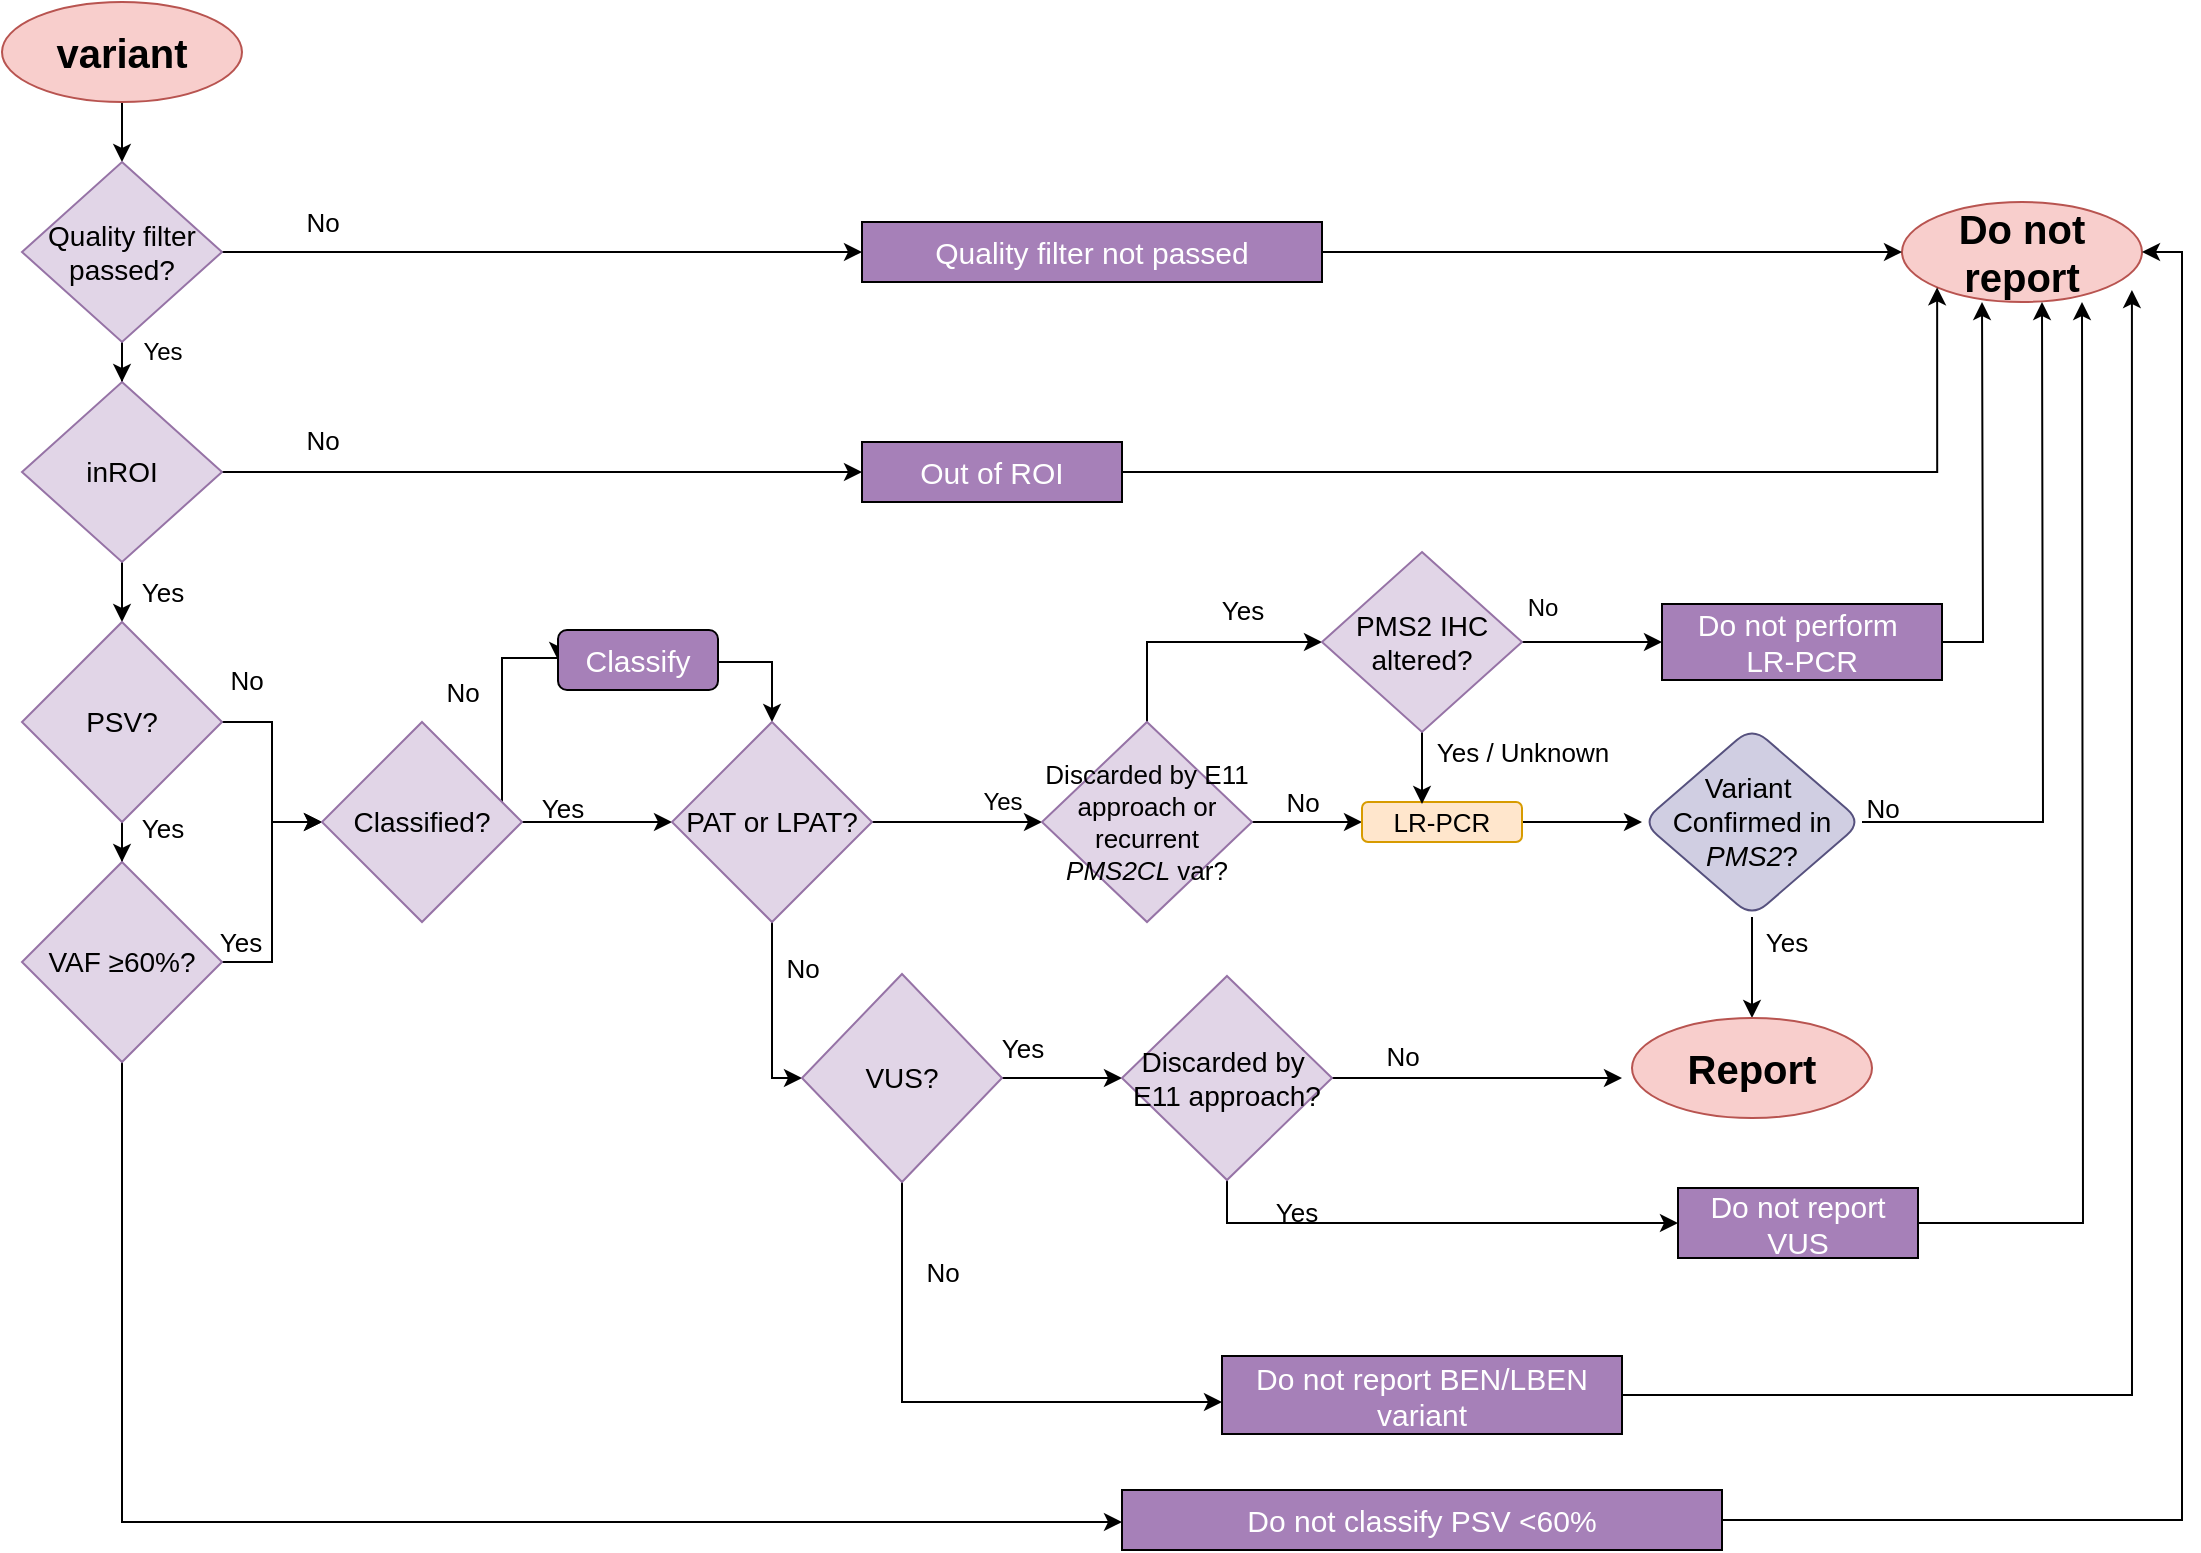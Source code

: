 <mxfile version="22.1.17" type="github">
  <diagram name="Page-1" id="Qz9lvQuuYSKgR6KqhHCB">
    <mxGraphModel dx="1504" dy="837" grid="1" gridSize="10" guides="1" tooltips="1" connect="1" arrows="1" fold="1" page="1" pageScale="1" pageWidth="850" pageHeight="1100" math="0" shadow="0">
      <root>
        <mxCell id="0" />
        <mxCell id="1" parent="0" />
        <mxCell id="L2tWmQwmKj26mh4VTE-m-6" style="edgeStyle=orthogonalEdgeStyle;rounded=0;orthogonalLoop=1;jettySize=auto;html=1;entryX=0.5;entryY=0;entryDx=0;entryDy=0;" parent="1" source="L2tWmQwmKj26mh4VTE-m-1" target="L2tWmQwmKj26mh4VTE-m-2" edge="1">
          <mxGeometry relative="1" as="geometry" />
        </mxCell>
        <mxCell id="L2tWmQwmKj26mh4VTE-m-1" value="&lt;font style=&quot;font-size: 20px;&quot;&gt;&lt;b&gt;&lt;font style=&quot;font-size: 20px;&quot;&gt;variant&lt;/font&gt;&lt;/b&gt;&lt;/font&gt;" style="ellipse;whiteSpace=wrap;html=1;fillColor=#f8cecc;strokeColor=#b85450;" parent="1" vertex="1">
          <mxGeometry x="40" y="150" width="120" height="50" as="geometry" />
        </mxCell>
        <mxCell id="L2tWmQwmKj26mh4VTE-m-11" style="edgeStyle=orthogonalEdgeStyle;rounded=0;orthogonalLoop=1;jettySize=auto;html=1;entryX=0;entryY=0.5;entryDx=0;entryDy=0;" parent="1" source="L2tWmQwmKj26mh4VTE-m-2" target="L2tWmQwmKj26mh4VTE-m-10" edge="1">
          <mxGeometry relative="1" as="geometry" />
        </mxCell>
        <mxCell id="L2tWmQwmKj26mh4VTE-m-16" style="edgeStyle=orthogonalEdgeStyle;rounded=0;orthogonalLoop=1;jettySize=auto;html=1;entryX=0.5;entryY=0;entryDx=0;entryDy=0;" parent="1" source="L2tWmQwmKj26mh4VTE-m-2" target="L2tWmQwmKj26mh4VTE-m-3" edge="1">
          <mxGeometry relative="1" as="geometry" />
        </mxCell>
        <mxCell id="L2tWmQwmKj26mh4VTE-m-2" value="Quality filter passed?" style="rhombus;whiteSpace=wrap;html=1;fillColor=#e1d5e7;strokeColor=#9673a6;fontSize=14;" parent="1" vertex="1">
          <mxGeometry x="50" y="230" width="100" height="90" as="geometry" />
        </mxCell>
        <mxCell id="L2tWmQwmKj26mh4VTE-m-14" value="" style="edgeStyle=orthogonalEdgeStyle;rounded=0;orthogonalLoop=1;jettySize=auto;html=1;" parent="1" source="L2tWmQwmKj26mh4VTE-m-3" target="L2tWmQwmKj26mh4VTE-m-13" edge="1">
          <mxGeometry relative="1" as="geometry" />
        </mxCell>
        <mxCell id="L2tWmQwmKj26mh4VTE-m-19" style="edgeStyle=orthogonalEdgeStyle;rounded=0;orthogonalLoop=1;jettySize=auto;html=1;entryX=0.5;entryY=0;entryDx=0;entryDy=0;" parent="1" source="L2tWmQwmKj26mh4VTE-m-3" target="L2tWmQwmKj26mh4VTE-m-4" edge="1">
          <mxGeometry relative="1" as="geometry" />
        </mxCell>
        <mxCell id="L2tWmQwmKj26mh4VTE-m-3" value="inROI" style="rhombus;whiteSpace=wrap;html=1;fillColor=#e1d5e7;strokeColor=#9673a6;fontSize=14;" parent="1" vertex="1">
          <mxGeometry x="50" y="340" width="100" height="90" as="geometry" />
        </mxCell>
        <mxCell id="L2tWmQwmKj26mh4VTE-m-22" style="edgeStyle=orthogonalEdgeStyle;rounded=0;orthogonalLoop=1;jettySize=auto;html=1;entryX=0.5;entryY=0;entryDx=0;entryDy=0;" parent="1" source="L2tWmQwmKj26mh4VTE-m-4" target="L2tWmQwmKj26mh4VTE-m-21" edge="1">
          <mxGeometry relative="1" as="geometry" />
        </mxCell>
        <mxCell id="L2tWmQwmKj26mh4VTE-m-30" style="edgeStyle=orthogonalEdgeStyle;rounded=0;orthogonalLoop=1;jettySize=auto;html=1;" parent="1" source="L2tWmQwmKj26mh4VTE-m-4" target="L2tWmQwmKj26mh4VTE-m-23" edge="1">
          <mxGeometry relative="1" as="geometry" />
        </mxCell>
        <mxCell id="L2tWmQwmKj26mh4VTE-m-4" value="PSV?" style="rhombus;whiteSpace=wrap;html=1;fillColor=#e1d5e7;strokeColor=#9673a6;fontSize=14;" parent="1" vertex="1">
          <mxGeometry x="50" y="460" width="100" height="100" as="geometry" />
        </mxCell>
        <mxCell id="L2tWmQwmKj26mh4VTE-m-5" value="&lt;font size=&quot;1&quot;&gt;&lt;b&gt;&lt;font style=&quot;font-size: 20px;&quot;&gt;Do not report&lt;/font&gt;&lt;/b&gt;&lt;/font&gt;" style="ellipse;whiteSpace=wrap;html=1;fillColor=#f8cecc;strokeColor=#b85450;gradientColor=none;fontSize=16;" parent="1" vertex="1">
          <mxGeometry x="990" y="250" width="120" height="50" as="geometry" />
        </mxCell>
        <mxCell id="L2tWmQwmKj26mh4VTE-m-8" value="No" style="text;html=1;align=center;verticalAlign=middle;resizable=0;points=[];autosize=1;strokeColor=none;fillColor=none;fontSize=13;" parent="1" vertex="1">
          <mxGeometry x="180" y="245" width="40" height="30" as="geometry" />
        </mxCell>
        <mxCell id="QqOgwovUE7Cm6XVnJNRR-2" style="edgeStyle=orthogonalEdgeStyle;rounded=0;orthogonalLoop=1;jettySize=auto;html=1;" edge="1" parent="1" source="L2tWmQwmKj26mh4VTE-m-10" target="L2tWmQwmKj26mh4VTE-m-5">
          <mxGeometry relative="1" as="geometry" />
        </mxCell>
        <mxCell id="L2tWmQwmKj26mh4VTE-m-10" value="Quality filter not passed" style="rounded=0;whiteSpace=wrap;html=1;fillColor=#A680B8;fontSize=15;fontColor=#ffffff;" parent="1" vertex="1">
          <mxGeometry x="470" y="260" width="230" height="30" as="geometry" />
        </mxCell>
        <mxCell id="L2tWmQwmKj26mh4VTE-m-15" style="edgeStyle=orthogonalEdgeStyle;rounded=0;orthogonalLoop=1;jettySize=auto;html=1;entryX=0;entryY=1;entryDx=0;entryDy=0;" parent="1" source="L2tWmQwmKj26mh4VTE-m-13" target="L2tWmQwmKj26mh4VTE-m-5" edge="1">
          <mxGeometry relative="1" as="geometry" />
        </mxCell>
        <mxCell id="L2tWmQwmKj26mh4VTE-m-13" value="Out of ROI" style="whiteSpace=wrap;html=1;fillColor=#A680B8;fontSize=15;fontColor=#ffffff;" parent="1" vertex="1">
          <mxGeometry x="470" y="370" width="130" height="30" as="geometry" />
        </mxCell>
        <mxCell id="L2tWmQwmKj26mh4VTE-m-17" value="Yes" style="text;html=1;align=center;verticalAlign=middle;resizable=0;points=[];autosize=1;strokeColor=none;fillColor=none;" parent="1" vertex="1">
          <mxGeometry x="100" y="310" width="40" height="30" as="geometry" />
        </mxCell>
        <mxCell id="L2tWmQwmKj26mh4VTE-m-18" value="No" style="text;html=1;align=center;verticalAlign=middle;resizable=0;points=[];autosize=1;strokeColor=none;fillColor=none;fontSize=13;" parent="1" vertex="1">
          <mxGeometry x="180" y="354" width="40" height="30" as="geometry" />
        </mxCell>
        <mxCell id="L2tWmQwmKj26mh4VTE-m-20" value="Yes" style="text;html=1;align=center;verticalAlign=middle;resizable=0;points=[];autosize=1;strokeColor=none;fillColor=none;fontSize=13;" parent="1" vertex="1">
          <mxGeometry x="100" y="430" width="40" height="30" as="geometry" />
        </mxCell>
        <mxCell id="L2tWmQwmKj26mh4VTE-m-27" value="" style="edgeStyle=orthogonalEdgeStyle;rounded=0;orthogonalLoop=1;jettySize=auto;html=1;" parent="1" source="L2tWmQwmKj26mh4VTE-m-21" target="L2tWmQwmKj26mh4VTE-m-26" edge="1">
          <mxGeometry relative="1" as="geometry">
            <Array as="points">
              <mxPoint x="100" y="910" />
              <mxPoint x="670" y="910" />
            </Array>
          </mxGeometry>
        </mxCell>
        <mxCell id="L2tWmQwmKj26mh4VTE-m-31" style="edgeStyle=orthogonalEdgeStyle;rounded=0;orthogonalLoop=1;jettySize=auto;html=1;" parent="1" source="L2tWmQwmKj26mh4VTE-m-21" target="L2tWmQwmKj26mh4VTE-m-23" edge="1">
          <mxGeometry relative="1" as="geometry" />
        </mxCell>
        <mxCell id="L2tWmQwmKj26mh4VTE-m-21" value="VAF ≥60%?" style="rhombus;whiteSpace=wrap;html=1;fillColor=#e1d5e7;strokeColor=#9673a6;fontSize=14;" parent="1" vertex="1">
          <mxGeometry x="50" y="580" width="100" height="100" as="geometry" />
        </mxCell>
        <mxCell id="L2tWmQwmKj26mh4VTE-m-43" style="edgeStyle=orthogonalEdgeStyle;rounded=0;orthogonalLoop=1;jettySize=auto;html=1;entryX=0;entryY=0.5;entryDx=0;entryDy=0;" parent="1" source="L2tWmQwmKj26mh4VTE-m-23" target="L2tWmQwmKj26mh4VTE-m-35" edge="1">
          <mxGeometry relative="1" as="geometry">
            <Array as="points">
              <mxPoint x="290" y="478" />
            </Array>
          </mxGeometry>
        </mxCell>
        <mxCell id="L2tWmQwmKj26mh4VTE-m-45" value="" style="edgeStyle=orthogonalEdgeStyle;rounded=0;orthogonalLoop=1;jettySize=auto;html=1;" parent="1" source="L2tWmQwmKj26mh4VTE-m-23" target="L2tWmQwmKj26mh4VTE-m-44" edge="1">
          <mxGeometry relative="1" as="geometry" />
        </mxCell>
        <mxCell id="L2tWmQwmKj26mh4VTE-m-23" value="Classified?" style="rhombus;whiteSpace=wrap;html=1;fillColor=#e1d5e7;strokeColor=#9673a6;fontSize=14;" parent="1" vertex="1">
          <mxGeometry x="200" y="510" width="100" height="100" as="geometry" />
        </mxCell>
        <mxCell id="L2tWmQwmKj26mh4VTE-m-95" style="edgeStyle=orthogonalEdgeStyle;rounded=0;orthogonalLoop=1;jettySize=auto;html=1;entryX=1;entryY=0.5;entryDx=0;entryDy=0;" parent="1" source="L2tWmQwmKj26mh4VTE-m-26" target="L2tWmQwmKj26mh4VTE-m-5" edge="1">
          <mxGeometry relative="1" as="geometry" />
        </mxCell>
        <mxCell id="L2tWmQwmKj26mh4VTE-m-26" value="&lt;font style=&quot;font-size: 15px;&quot;&gt;Do not classify PSV &amp;lt;60%&lt;/font&gt;" style="whiteSpace=wrap;html=1;fillColor=#A680B8;fontSize=13;fontColor=#ffffff;" parent="1" vertex="1">
          <mxGeometry x="600" y="894" width="300" height="30" as="geometry" />
        </mxCell>
        <mxCell id="L2tWmQwmKj26mh4VTE-m-32" value="No" style="text;html=1;align=center;verticalAlign=middle;resizable=0;points=[];autosize=1;strokeColor=none;fillColor=none;fontSize=13;" parent="1" vertex="1">
          <mxGeometry x="142" y="474" width="40" height="30" as="geometry" />
        </mxCell>
        <mxCell id="L2tWmQwmKj26mh4VTE-m-33" value="Yes" style="text;html=1;align=center;verticalAlign=middle;resizable=0;points=[];autosize=1;strokeColor=none;fillColor=none;fontSize=13;" parent="1" vertex="1">
          <mxGeometry x="139" y="605" width="40" height="30" as="geometry" />
        </mxCell>
        <mxCell id="L2tWmQwmKj26mh4VTE-m-48" style="edgeStyle=orthogonalEdgeStyle;rounded=0;orthogonalLoop=1;jettySize=auto;html=1;entryX=0.5;entryY=0;entryDx=0;entryDy=0;" parent="1" source="L2tWmQwmKj26mh4VTE-m-35" target="L2tWmQwmKj26mh4VTE-m-44" edge="1">
          <mxGeometry relative="1" as="geometry">
            <Array as="points">
              <mxPoint x="425" y="480" />
            </Array>
          </mxGeometry>
        </mxCell>
        <mxCell id="L2tWmQwmKj26mh4VTE-m-35" value="Classify " style="rounded=1;whiteSpace=wrap;html=1;fillColor=#A680B8;fontSize=15;fontColor=#ffffff;" parent="1" vertex="1">
          <mxGeometry x="318" y="464" width="80" height="30" as="geometry" />
        </mxCell>
        <mxCell id="L2tWmQwmKj26mh4VTE-m-47" value="" style="edgeStyle=orthogonalEdgeStyle;rounded=0;orthogonalLoop=1;jettySize=auto;html=1;" parent="1" source="L2tWmQwmKj26mh4VTE-m-44" target="L2tWmQwmKj26mh4VTE-m-46" edge="1">
          <mxGeometry relative="1" as="geometry" />
        </mxCell>
        <mxCell id="L2tWmQwmKj26mh4VTE-m-63" style="edgeStyle=orthogonalEdgeStyle;rounded=0;orthogonalLoop=1;jettySize=auto;html=1;entryX=0;entryY=0.5;entryDx=0;entryDy=0;" parent="1" source="L2tWmQwmKj26mh4VTE-m-44" target="L2tWmQwmKj26mh4VTE-m-62" edge="1">
          <mxGeometry relative="1" as="geometry">
            <Array as="points">
              <mxPoint x="425" y="688" />
            </Array>
          </mxGeometry>
        </mxCell>
        <mxCell id="L2tWmQwmKj26mh4VTE-m-44" value="PAT or LPAT?" style="rhombus;whiteSpace=wrap;html=1;fillColor=#e1d5e7;strokeColor=#9673a6;fontSize=14;" parent="1" vertex="1">
          <mxGeometry x="375" y="510" width="100" height="100" as="geometry" />
        </mxCell>
        <mxCell id="L2tWmQwmKj26mh4VTE-m-51" style="edgeStyle=orthogonalEdgeStyle;rounded=0;orthogonalLoop=1;jettySize=auto;html=1;entryX=0;entryY=0.5;entryDx=0;entryDy=0;" parent="1" source="L2tWmQwmKj26mh4VTE-m-46" target="L2tWmQwmKj26mh4VTE-m-49" edge="1">
          <mxGeometry relative="1" as="geometry" />
        </mxCell>
        <mxCell id="L2tWmQwmKj26mh4VTE-m-55" style="edgeStyle=orthogonalEdgeStyle;rounded=0;orthogonalLoop=1;jettySize=auto;html=1;exitX=0.5;exitY=0;exitDx=0;exitDy=0;entryX=0;entryY=0.5;entryDx=0;entryDy=0;" parent="1" source="L2tWmQwmKj26mh4VTE-m-46" target="L2tWmQwmKj26mh4VTE-m-54" edge="1">
          <mxGeometry relative="1" as="geometry" />
        </mxCell>
        <mxCell id="L2tWmQwmKj26mh4VTE-m-46" value="&lt;font style=&quot;font-size: 13px;&quot;&gt;Discarded by E11 approach or recurrent &lt;i&gt;PMS2CL&lt;/i&gt; var?&lt;/font&gt;" style="rhombus;whiteSpace=wrap;html=1;fillColor=#e1d5e7;strokeColor=#9673a6;fontSize=12.5;" parent="1" vertex="1">
          <mxGeometry x="560" y="510" width="105" height="100" as="geometry" />
        </mxCell>
        <mxCell id="L2tWmQwmKj26mh4VTE-m-86" value="" style="edgeStyle=orthogonalEdgeStyle;rounded=0;orthogonalLoop=1;jettySize=auto;html=1;" parent="1" source="L2tWmQwmKj26mh4VTE-m-49" target="L2tWmQwmKj26mh4VTE-m-85" edge="1">
          <mxGeometry relative="1" as="geometry" />
        </mxCell>
        <mxCell id="L2tWmQwmKj26mh4VTE-m-49" value="LR-PCR" style="rounded=1;whiteSpace=wrap;html=1;fillColor=#ffe6cc;strokeColor=#d79b00;fontSize=13;" parent="1" vertex="1">
          <mxGeometry x="720" y="550" width="80" height="20" as="geometry" />
        </mxCell>
        <mxCell id="L2tWmQwmKj26mh4VTE-m-50" value="Yes" style="text;html=1;align=center;verticalAlign=middle;resizable=0;points=[];autosize=1;strokeColor=none;fillColor=none;" parent="1" vertex="1">
          <mxGeometry x="520" y="535" width="40" height="30" as="geometry" />
        </mxCell>
        <mxCell id="L2tWmQwmKj26mh4VTE-m-52" value="No" style="text;html=1;align=center;verticalAlign=middle;resizable=0;points=[];autosize=1;strokeColor=none;fillColor=none;fontSize=13;" parent="1" vertex="1">
          <mxGeometry x="670" y="535" width="40" height="30" as="geometry" />
        </mxCell>
        <mxCell id="L2tWmQwmKj26mh4VTE-m-57" style="edgeStyle=orthogonalEdgeStyle;rounded=0;orthogonalLoop=1;jettySize=auto;html=1;entryX=0.375;entryY=0.05;entryDx=0;entryDy=0;entryPerimeter=0;" parent="1" source="L2tWmQwmKj26mh4VTE-m-54" target="L2tWmQwmKj26mh4VTE-m-49" edge="1">
          <mxGeometry relative="1" as="geometry" />
        </mxCell>
        <mxCell id="L2tWmQwmKj26mh4VTE-m-68" value="" style="edgeStyle=orthogonalEdgeStyle;rounded=0;orthogonalLoop=1;jettySize=auto;html=1;" parent="1" source="L2tWmQwmKj26mh4VTE-m-54" target="L2tWmQwmKj26mh4VTE-m-67" edge="1">
          <mxGeometry relative="1" as="geometry" />
        </mxCell>
        <mxCell id="L2tWmQwmKj26mh4VTE-m-54" value="PMS2 IHC altered?" style="rhombus;whiteSpace=wrap;html=1;fillColor=#e1d5e7;strokeColor=#9673a6;fontSize=14;" parent="1" vertex="1">
          <mxGeometry x="700" y="425" width="100" height="90" as="geometry" />
        </mxCell>
        <mxCell id="L2tWmQwmKj26mh4VTE-m-56" value="Yes" style="text;html=1;align=center;verticalAlign=middle;resizable=0;points=[];autosize=1;strokeColor=none;fillColor=none;fontSize=13;" parent="1" vertex="1">
          <mxGeometry x="640" y="439" width="40" height="30" as="geometry" />
        </mxCell>
        <mxCell id="L2tWmQwmKj26mh4VTE-m-58" value="&lt;font style=&quot;font-size: 13px;&quot;&gt;Yes / Unknown&lt;/font&gt;" style="text;html=1;align=center;verticalAlign=middle;resizable=0;points=[];autosize=1;strokeColor=none;fillColor=none;" parent="1" vertex="1">
          <mxGeometry x="745" y="510" width="110" height="30" as="geometry" />
        </mxCell>
        <mxCell id="L2tWmQwmKj26mh4VTE-m-60" value="No" style="text;html=1;align=center;verticalAlign=middle;resizable=0;points=[];autosize=1;strokeColor=none;fillColor=none;" parent="1" vertex="1">
          <mxGeometry x="790" y="438" width="40" height="30" as="geometry" />
        </mxCell>
        <mxCell id="L2tWmQwmKj26mh4VTE-m-71" style="edgeStyle=orthogonalEdgeStyle;rounded=0;orthogonalLoop=1;jettySize=auto;html=1;" parent="1" source="L2tWmQwmKj26mh4VTE-m-62" target="L2tWmQwmKj26mh4VTE-m-70" edge="1">
          <mxGeometry relative="1" as="geometry" />
        </mxCell>
        <mxCell id="L2tWmQwmKj26mh4VTE-m-75" value="" style="edgeStyle=orthogonalEdgeStyle;rounded=0;orthogonalLoop=1;jettySize=auto;html=1;" parent="1" source="L2tWmQwmKj26mh4VTE-m-62" target="L2tWmQwmKj26mh4VTE-m-74" edge="1">
          <mxGeometry relative="1" as="geometry">
            <Array as="points">
              <mxPoint x="490" y="850" />
            </Array>
          </mxGeometry>
        </mxCell>
        <mxCell id="L2tWmQwmKj26mh4VTE-m-62" value="VUS?" style="rhombus;whiteSpace=wrap;html=1;fillColor=#e1d5e7;strokeColor=#9673a6;fontSize=14;" parent="1" vertex="1">
          <mxGeometry x="440" y="636" width="100" height="104" as="geometry" />
        </mxCell>
        <mxCell id="L2tWmQwmKj26mh4VTE-m-64" value="No" style="text;html=1;align=center;verticalAlign=middle;resizable=0;points=[];autosize=1;strokeColor=none;fillColor=none;fontSize=13;" parent="1" vertex="1">
          <mxGeometry x="420" y="618" width="40" height="30" as="geometry" />
        </mxCell>
        <mxCell id="L2tWmQwmKj26mh4VTE-m-98" style="edgeStyle=orthogonalEdgeStyle;rounded=0;orthogonalLoop=1;jettySize=auto;html=1;" parent="1" source="L2tWmQwmKj26mh4VTE-m-67" edge="1">
          <mxGeometry relative="1" as="geometry">
            <mxPoint x="1030" y="300" as="targetPoint" />
          </mxGeometry>
        </mxCell>
        <mxCell id="L2tWmQwmKj26mh4VTE-m-67" value="&lt;div&gt;Do not perform&amp;nbsp;&lt;/div&gt;&lt;div&gt;LR-PCR&lt;/div&gt;" style="whiteSpace=wrap;html=1;fillColor=#A680B8;fontSize=15;fontColor=#ffffff;" parent="1" vertex="1">
          <mxGeometry x="870" y="451" width="140" height="38" as="geometry" />
        </mxCell>
        <mxCell id="L2tWmQwmKj26mh4VTE-m-97" style="edgeStyle=orthogonalEdgeStyle;rounded=0;orthogonalLoop=1;jettySize=auto;html=1;entryX=0;entryY=0.5;entryDx=0;entryDy=0;" parent="1" source="L2tWmQwmKj26mh4VTE-m-70" target="L2tWmQwmKj26mh4VTE-m-81" edge="1">
          <mxGeometry relative="1" as="geometry">
            <Array as="points">
              <mxPoint x="653" y="761" />
            </Array>
          </mxGeometry>
        </mxCell>
        <mxCell id="L2tWmQwmKj26mh4VTE-m-100" style="edgeStyle=orthogonalEdgeStyle;rounded=0;orthogonalLoop=1;jettySize=auto;html=1;" parent="1" source="L2tWmQwmKj26mh4VTE-m-70" edge="1">
          <mxGeometry relative="1" as="geometry">
            <mxPoint x="850" y="688" as="targetPoint" />
          </mxGeometry>
        </mxCell>
        <mxCell id="L2tWmQwmKj26mh4VTE-m-70" value="&lt;div style=&quot;font-size: 14px;&quot;&gt;Discarded by&amp;nbsp;&lt;/div&gt;&lt;div style=&quot;font-size: 14px;&quot;&gt;E11 approach?&lt;/div&gt;" style="rhombus;whiteSpace=wrap;html=1;fillColor=#e1d5e7;strokeColor=#9673a6;fontSize=14;" parent="1" vertex="1">
          <mxGeometry x="600" y="637" width="105" height="102" as="geometry" />
        </mxCell>
        <mxCell id="L2tWmQwmKj26mh4VTE-m-72" value="Yes" style="text;html=1;align=center;verticalAlign=middle;resizable=0;points=[];autosize=1;strokeColor=none;fillColor=none;fontSize=13;" parent="1" vertex="1">
          <mxGeometry x="530" y="658" width="40" height="30" as="geometry" />
        </mxCell>
        <mxCell id="L2tWmQwmKj26mh4VTE-m-99" style="edgeStyle=orthogonalEdgeStyle;rounded=0;orthogonalLoop=1;jettySize=auto;html=1;entryX=0.958;entryY=0.88;entryDx=0;entryDy=0;entryPerimeter=0;" parent="1" source="L2tWmQwmKj26mh4VTE-m-74" target="L2tWmQwmKj26mh4VTE-m-5" edge="1">
          <mxGeometry relative="1" as="geometry" />
        </mxCell>
        <mxCell id="L2tWmQwmKj26mh4VTE-m-74" value="Do not report BEN/LBEN variant" style="whiteSpace=wrap;html=1;fillColor=#A680B8;fontSize=15;fontColor=#ffffff;" parent="1" vertex="1">
          <mxGeometry x="650" y="827" width="200" height="39" as="geometry" />
        </mxCell>
        <mxCell id="L2tWmQwmKj26mh4VTE-m-80" value="Yes" style="text;html=1;align=center;verticalAlign=middle;resizable=0;points=[];autosize=1;strokeColor=none;fillColor=none;fontSize=13;" parent="1" vertex="1">
          <mxGeometry x="667" y="740" width="40" height="30" as="geometry" />
        </mxCell>
        <mxCell id="L2tWmQwmKj26mh4VTE-m-83" style="edgeStyle=orthogonalEdgeStyle;rounded=0;orthogonalLoop=1;jettySize=auto;html=1;" parent="1" source="L2tWmQwmKj26mh4VTE-m-81" edge="1">
          <mxGeometry relative="1" as="geometry">
            <mxPoint x="1080" y="300" as="targetPoint" />
          </mxGeometry>
        </mxCell>
        <mxCell id="L2tWmQwmKj26mh4VTE-m-81" value="&lt;font style=&quot;font-size: 15px;&quot;&gt;Do not report VUS&lt;/font&gt;" style="whiteSpace=wrap;html=1;fillColor=#A680B8;fontSize=13;fontColor=#ffffff;" parent="1" vertex="1">
          <mxGeometry x="878" y="743" width="120" height="35" as="geometry" />
        </mxCell>
        <mxCell id="L2tWmQwmKj26mh4VTE-m-87" style="edgeStyle=orthogonalEdgeStyle;rounded=0;orthogonalLoop=1;jettySize=auto;html=1;" parent="1" source="L2tWmQwmKj26mh4VTE-m-85" edge="1">
          <mxGeometry relative="1" as="geometry">
            <mxPoint x="1060" y="300" as="targetPoint" />
          </mxGeometry>
        </mxCell>
        <mxCell id="QqOgwovUE7Cm6XVnJNRR-4" style="edgeStyle=orthogonalEdgeStyle;rounded=0;orthogonalLoop=1;jettySize=auto;html=1;" edge="1" parent="1" source="L2tWmQwmKj26mh4VTE-m-85" target="L2tWmQwmKj26mh4VTE-m-90">
          <mxGeometry relative="1" as="geometry" />
        </mxCell>
        <mxCell id="L2tWmQwmKj26mh4VTE-m-85" value="&lt;div style=&quot;font-size: 14px;&quot;&gt;&lt;font style=&quot;font-size: 14px;&quot;&gt;Variant&amp;nbsp;&lt;/font&gt;&lt;/div&gt;&lt;div style=&quot;font-size: 14px;&quot;&gt;&lt;font style=&quot;font-size: 14px;&quot;&gt;Confirmed in &lt;i&gt;PMS2&lt;/i&gt;?&lt;/font&gt;&lt;/div&gt;" style="rhombus;whiteSpace=wrap;html=1;rounded=1;fillColor=#d0cee2;strokeColor=#56517e;fontSize=13;" parent="1" vertex="1">
          <mxGeometry x="860" y="512.5" width="110" height="95" as="geometry" />
        </mxCell>
        <mxCell id="L2tWmQwmKj26mh4VTE-m-88" value="&lt;font style=&quot;font-size: 13px;&quot;&gt;No&lt;/font&gt;" style="text;html=1;align=center;verticalAlign=middle;resizable=0;points=[];autosize=1;strokeColor=none;fillColor=none;" parent="1" vertex="1">
          <mxGeometry x="960" y="538" width="40" height="30" as="geometry" />
        </mxCell>
        <mxCell id="L2tWmQwmKj26mh4VTE-m-90" value="&lt;b&gt;&lt;font style=&quot;font-size: 20px;&quot;&gt;Report&lt;/font&gt;&lt;/b&gt;" style="ellipse;whiteSpace=wrap;html=1;fillColor=#f8cecc;strokeColor=#b85450;" parent="1" vertex="1">
          <mxGeometry x="855" y="658" width="120" height="50" as="geometry" />
        </mxCell>
        <mxCell id="L2tWmQwmKj26mh4VTE-m-92" value="No" style="text;html=1;align=center;verticalAlign=middle;resizable=0;points=[];autosize=1;strokeColor=none;fillColor=none;fontSize=13;" parent="1" vertex="1">
          <mxGeometry x="720" y="662" width="40" height="30" as="geometry" />
        </mxCell>
        <mxCell id="L2tWmQwmKj26mh4VTE-m-94" value="Yes" style="text;html=1;align=center;verticalAlign=middle;resizable=0;points=[];autosize=1;strokeColor=none;fillColor=none;fontSize=13;" parent="1" vertex="1">
          <mxGeometry x="912" y="605" width="40" height="30" as="geometry" />
        </mxCell>
        <mxCell id="L2tWmQwmKj26mh4VTE-m-96" value="No" style="text;html=1;align=center;verticalAlign=middle;resizable=0;points=[];autosize=1;strokeColor=none;fillColor=none;fontSize=13;" parent="1" vertex="1">
          <mxGeometry x="490" y="770" width="40" height="30" as="geometry" />
        </mxCell>
        <mxCell id="SR0BKIwaYJ7FU_kiTIJc-1" value="Yes" style="text;html=1;align=center;verticalAlign=middle;resizable=0;points=[];autosize=1;strokeColor=none;fillColor=none;fontSize=13;" parent="1" vertex="1">
          <mxGeometry x="100" y="548" width="40" height="30" as="geometry" />
        </mxCell>
        <mxCell id="VvM0HyJ-iAyLZYTbCm-p-1" value="No" style="text;html=1;align=center;verticalAlign=middle;resizable=0;points=[];autosize=1;strokeColor=none;fillColor=none;fontSize=13;" parent="1" vertex="1">
          <mxGeometry x="250" y="480" width="40" height="30" as="geometry" />
        </mxCell>
        <mxCell id="VvM0HyJ-iAyLZYTbCm-p-2" value="Yes" style="text;html=1;align=center;verticalAlign=middle;resizable=0;points=[];autosize=1;strokeColor=none;fillColor=none;fontSize=13;" parent="1" vertex="1">
          <mxGeometry x="300" y="538" width="40" height="30" as="geometry" />
        </mxCell>
      </root>
    </mxGraphModel>
  </diagram>
</mxfile>
